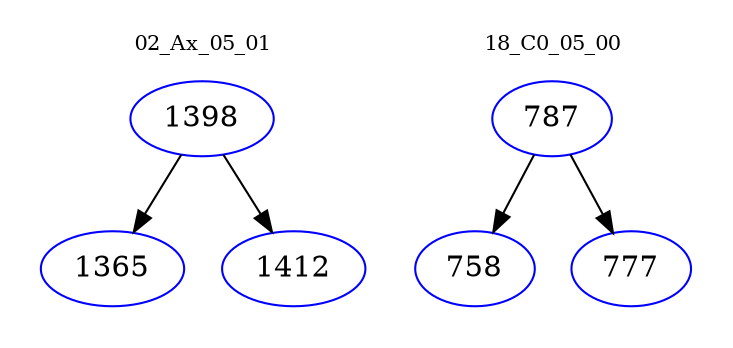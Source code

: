 digraph{
subgraph cluster_0 {
color = white
label = "02_Ax_05_01";
fontsize=10;
T0_1398 [label="1398", color="blue"]
T0_1398 -> T0_1365 [color="black"]
T0_1365 [label="1365", color="blue"]
T0_1398 -> T0_1412 [color="black"]
T0_1412 [label="1412", color="blue"]
}
subgraph cluster_1 {
color = white
label = "18_C0_05_00";
fontsize=10;
T1_787 [label="787", color="blue"]
T1_787 -> T1_758 [color="black"]
T1_758 [label="758", color="blue"]
T1_787 -> T1_777 [color="black"]
T1_777 [label="777", color="blue"]
}
}
